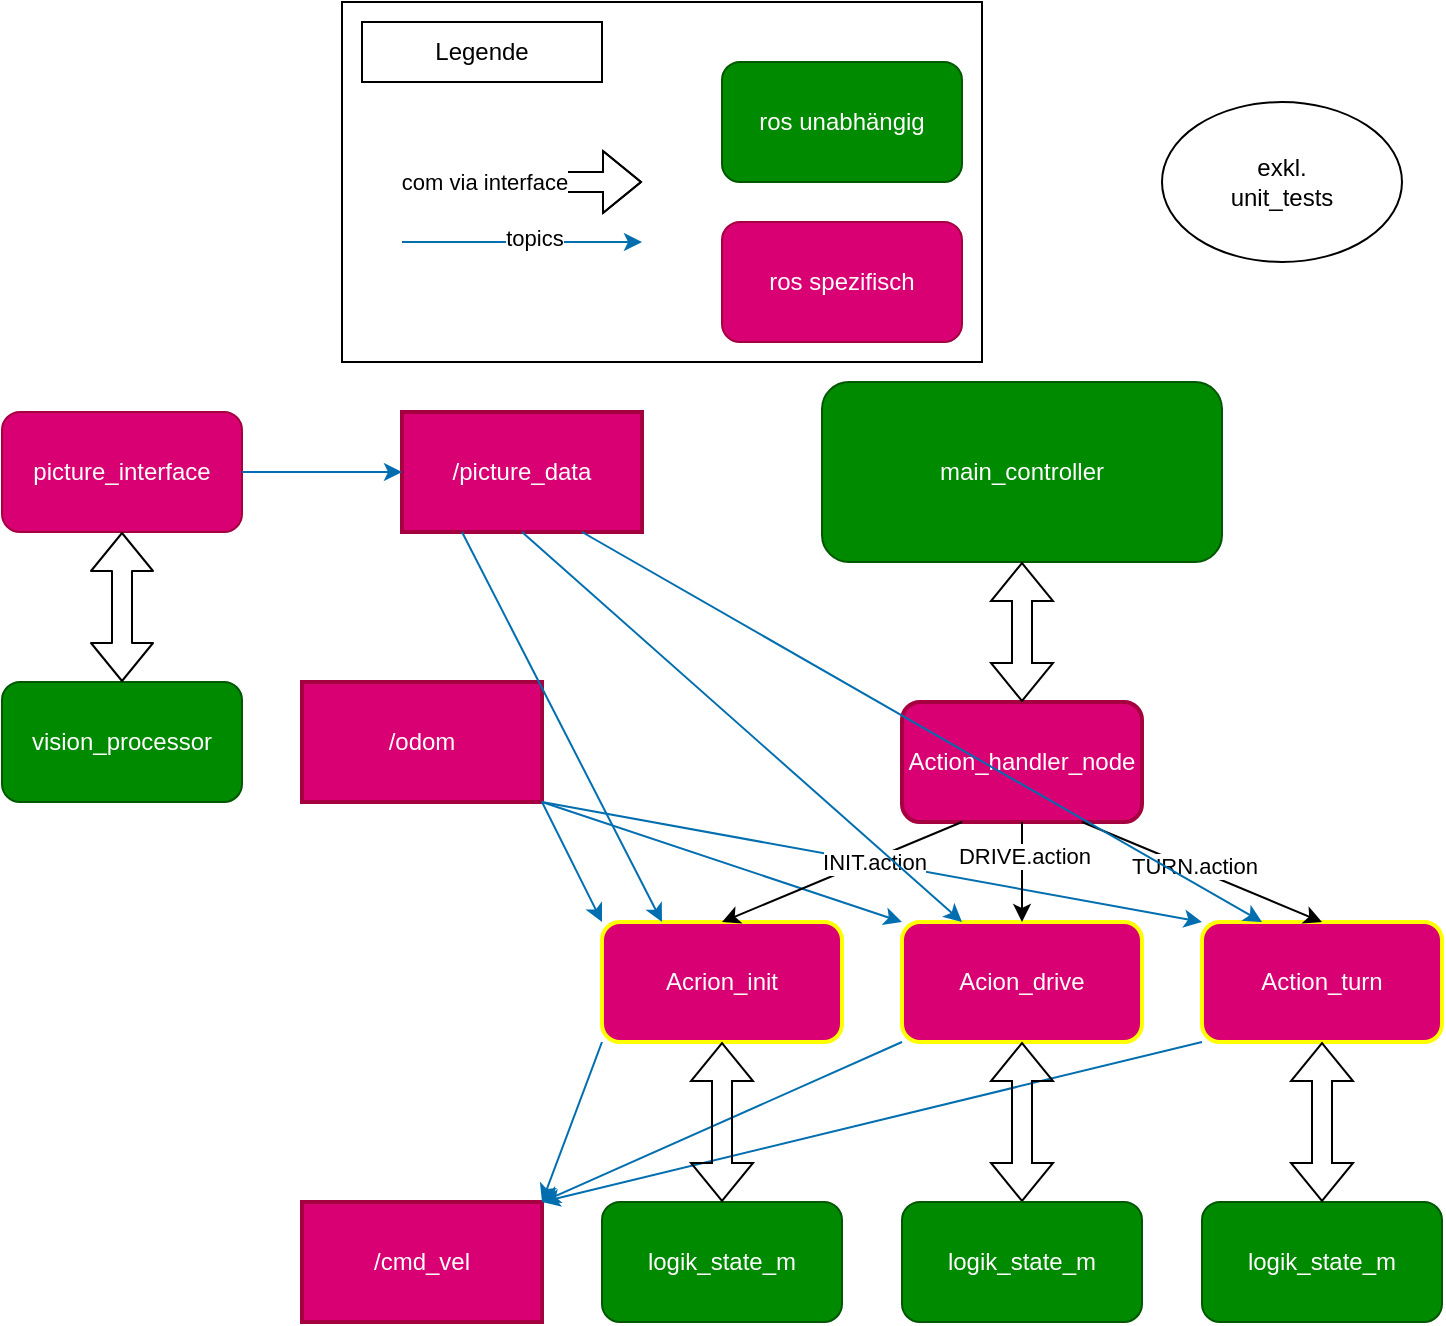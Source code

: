 <mxfile pages="2">
    <diagram name="Seite-1" id="KaFoANcTmPBPSSFuzQFE">
        <mxGraphModel dx="1086" dy="672" grid="1" gridSize="10" guides="1" tooltips="1" connect="1" arrows="1" fold="1" page="1" pageScale="1" pageWidth="827" pageHeight="1169" math="0" shadow="0">
            <root>
                <mxCell id="0"/>
                <mxCell id="1" parent="0"/>
                <mxCell id="_hdkilqvFQc3fWKhVySa-1" value="main_controller" style="rounded=1;whiteSpace=wrap;html=1;fillColor=#008a00;fontColor=#ffffff;strokeColor=#005700;" parent="1" vertex="1">
                    <mxGeometry x="480" y="290" width="200" height="90" as="geometry"/>
                </mxCell>
                <mxCell id="_hdkilqvFQc3fWKhVySa-2" value="picture_interface" style="rounded=1;whiteSpace=wrap;html=1;fillColor=#d80073;fontColor=#ffffff;strokeColor=#A50040;" parent="1" vertex="1">
                    <mxGeometry x="70" y="305" width="120" height="60" as="geometry"/>
                </mxCell>
                <mxCell id="2Nol_eHgDA5r__7TuG9x-1" value="Acion_drive" style="rounded=1;whiteSpace=wrap;html=1;fillColor=#d80073;fontColor=#ffffff;strokeColor=#FFFF00;strokeWidth=2;" parent="1" vertex="1">
                    <mxGeometry x="520" y="560" width="120" height="60" as="geometry"/>
                </mxCell>
                <mxCell id="2Nol_eHgDA5r__7TuG9x-2" value="Acrion_init" style="rounded=1;whiteSpace=wrap;html=1;fillColor=#d80073;fontColor=#ffffff;strokeColor=#FFFF00;strokeWidth=2;" parent="1" vertex="1">
                    <mxGeometry x="370" y="560" width="120" height="60" as="geometry"/>
                </mxCell>
                <mxCell id="2Nol_eHgDA5r__7TuG9x-3" value="Action_turn" style="rounded=1;whiteSpace=wrap;html=1;fillColor=#d80073;fontColor=#ffffff;strokeColor=#FFFF00;strokeWidth=2;" parent="1" vertex="1">
                    <mxGeometry x="670" y="560" width="120" height="60" as="geometry"/>
                </mxCell>
                <mxCell id="2Nol_eHgDA5r__7TuG9x-4" value="/cmd_vel" style="rounded=0;whiteSpace=wrap;html=1;fillColor=#d80073;fontColor=#ffffff;strokeColor=light-dark(#A50040, #00eeff);strokeWidth=2;" parent="1" vertex="1">
                    <mxGeometry x="220" y="700" width="120" height="60" as="geometry"/>
                </mxCell>
                <mxCell id="2Nol_eHgDA5r__7TuG9x-5" value="/odom" style="rounded=0;whiteSpace=wrap;html=1;fillColor=#d80073;fontColor=#ffffff;strokeColor=light-dark(#A50040, #00eeff);strokeWidth=2;" parent="1" vertex="1">
                    <mxGeometry x="220" y="440" width="120" height="60" as="geometry"/>
                </mxCell>
                <mxCell id="2Nol_eHgDA5r__7TuG9x-9" value="" style="endArrow=classic;html=1;rounded=0;entryX=1;entryY=0;entryDx=0;entryDy=0;exitX=0;exitY=1;exitDx=0;exitDy=0;fillColor=#1ba1e2;strokeColor=#006EAF;" parent="1" source="2Nol_eHgDA5r__7TuG9x-1" target="2Nol_eHgDA5r__7TuG9x-4" edge="1">
                    <mxGeometry width="50" height="50" relative="1" as="geometry">
                        <mxPoint x="370" y="620" as="sourcePoint"/>
                        <mxPoint x="420" y="570" as="targetPoint"/>
                    </mxGeometry>
                </mxCell>
                <mxCell id="2Nol_eHgDA5r__7TuG9x-10" value="" style="endArrow=classic;html=1;rounded=0;entryX=1;entryY=0;entryDx=0;entryDy=0;exitX=0;exitY=1;exitDx=0;exitDy=0;fillColor=#1ba1e2;strokeColor=#006EAF;" parent="1" source="2Nol_eHgDA5r__7TuG9x-2" target="2Nol_eHgDA5r__7TuG9x-4" edge="1">
                    <mxGeometry width="50" height="50" relative="1" as="geometry">
                        <mxPoint x="370" y="620" as="sourcePoint"/>
                        <mxPoint x="420" y="570" as="targetPoint"/>
                    </mxGeometry>
                </mxCell>
                <mxCell id="2Nol_eHgDA5r__7TuG9x-11" value="" style="endArrow=classic;html=1;rounded=0;entryX=1;entryY=0;entryDx=0;entryDy=0;exitX=0;exitY=1;exitDx=0;exitDy=0;fillColor=#1ba1e2;strokeColor=#006EAF;" parent="1" source="2Nol_eHgDA5r__7TuG9x-3" target="2Nol_eHgDA5r__7TuG9x-4" edge="1">
                    <mxGeometry width="50" height="50" relative="1" as="geometry">
                        <mxPoint x="370" y="620" as="sourcePoint"/>
                        <mxPoint x="420" y="570" as="targetPoint"/>
                    </mxGeometry>
                </mxCell>
                <mxCell id="2Nol_eHgDA5r__7TuG9x-12" value="" style="endArrow=classic;html=1;rounded=0;exitX=1;exitY=1;exitDx=0;exitDy=0;entryX=0;entryY=0;entryDx=0;entryDy=0;fillColor=#1ba1e2;strokeColor=#006EAF;" parent="1" source="2Nol_eHgDA5r__7TuG9x-5" target="2Nol_eHgDA5r__7TuG9x-1" edge="1">
                    <mxGeometry width="50" height="50" relative="1" as="geometry">
                        <mxPoint x="390" y="460" as="sourcePoint"/>
                        <mxPoint x="440" y="410" as="targetPoint"/>
                    </mxGeometry>
                </mxCell>
                <mxCell id="2Nol_eHgDA5r__7TuG9x-13" value="" style="endArrow=classic;html=1;rounded=0;exitX=1;exitY=1;exitDx=0;exitDy=0;entryX=0;entryY=0;entryDx=0;entryDy=0;fillColor=#1ba1e2;strokeColor=#006EAF;" parent="1" source="2Nol_eHgDA5r__7TuG9x-5" target="2Nol_eHgDA5r__7TuG9x-2" edge="1">
                    <mxGeometry width="50" height="50" relative="1" as="geometry">
                        <mxPoint x="390" y="460" as="sourcePoint"/>
                        <mxPoint x="440" y="410" as="targetPoint"/>
                    </mxGeometry>
                </mxCell>
                <mxCell id="2Nol_eHgDA5r__7TuG9x-14" value="" style="endArrow=classic;html=1;rounded=0;exitX=1;exitY=1;exitDx=0;exitDy=0;entryX=0;entryY=0;entryDx=0;entryDy=0;fillColor=#1ba1e2;strokeColor=#006EAF;" parent="1" source="2Nol_eHgDA5r__7TuG9x-5" target="2Nol_eHgDA5r__7TuG9x-3" edge="1">
                    <mxGeometry width="50" height="50" relative="1" as="geometry">
                        <mxPoint x="390" y="460" as="sourcePoint"/>
                        <mxPoint x="440" y="410" as="targetPoint"/>
                    </mxGeometry>
                </mxCell>
                <mxCell id="2Nol_eHgDA5r__7TuG9x-20" value="" style="shape=flexArrow;endArrow=classic;html=1;rounded=0;" parent="1" edge="1">
                    <mxGeometry width="50" height="50" relative="1" as="geometry">
                        <mxPoint x="280" y="190" as="sourcePoint"/>
                        <mxPoint x="390" y="190" as="targetPoint"/>
                        <Array as="points">
                            <mxPoint x="310" y="190"/>
                            <mxPoint x="340" y="190"/>
                        </Array>
                    </mxGeometry>
                </mxCell>
                <mxCell id="2Nol_eHgDA5r__7TuG9x-21" value="com via interface" style="edgeLabel;html=1;align=center;verticalAlign=middle;resizable=0;points=[];" parent="2Nol_eHgDA5r__7TuG9x-20" vertex="1" connectable="0">
                    <mxGeometry x="-0.436" relative="1" as="geometry">
                        <mxPoint as="offset"/>
                    </mxGeometry>
                </mxCell>
                <mxCell id="2Nol_eHgDA5r__7TuG9x-27" value="vision_processor" style="rounded=1;whiteSpace=wrap;html=1;fillColor=#008a00;fontColor=#ffffff;strokeColor=#005700;" parent="1" vertex="1">
                    <mxGeometry x="70" y="440" width="120" height="60" as="geometry"/>
                </mxCell>
                <mxCell id="2Nol_eHgDA5r__7TuG9x-31" value="" style="shape=flexArrow;endArrow=classic;startArrow=classic;html=1;rounded=0;entryX=0.5;entryY=1;entryDx=0;entryDy=0;exitX=0.5;exitY=0;exitDx=0;exitDy=0;" parent="1" source="2Nol_eHgDA5r__7TuG9x-32" target="2Nol_eHgDA5r__7TuG9x-1" edge="1">
                    <mxGeometry width="100" height="100" relative="1" as="geometry">
                        <mxPoint x="540" y="710" as="sourcePoint"/>
                        <mxPoint x="650" y="380" as="targetPoint"/>
                    </mxGeometry>
                </mxCell>
                <mxCell id="2Nol_eHgDA5r__7TuG9x-33" value="" style="shape=flexArrow;endArrow=classic;startArrow=classic;html=1;rounded=0;entryX=0.5;entryY=1;entryDx=0;entryDy=0;" parent="1" target="2Nol_eHgDA5r__7TuG9x-32" edge="1">
                    <mxGeometry width="100" height="100" relative="1" as="geometry">
                        <mxPoint x="540" y="710" as="sourcePoint"/>
                        <mxPoint x="580" y="620" as="targetPoint"/>
                    </mxGeometry>
                </mxCell>
                <mxCell id="2Nol_eHgDA5r__7TuG9x-32" value="logik_state_m" style="rounded=1;whiteSpace=wrap;html=1;fillColor=#008a00;fontColor=#ffffff;strokeColor=#005700;" parent="1" vertex="1">
                    <mxGeometry x="520" y="700" width="120" height="60" as="geometry"/>
                </mxCell>
                <mxCell id="2Nol_eHgDA5r__7TuG9x-36" value="logik_state_m" style="rounded=1;whiteSpace=wrap;html=1;fillColor=#008a00;fontColor=#ffffff;strokeColor=#005700;" parent="1" vertex="1">
                    <mxGeometry x="370" y="700" width="120" height="60" as="geometry"/>
                </mxCell>
                <mxCell id="2Nol_eHgDA5r__7TuG9x-37" value="logik_state_m" style="rounded=1;whiteSpace=wrap;html=1;fillColor=#008a00;fontColor=#ffffff;strokeColor=#005700;" parent="1" vertex="1">
                    <mxGeometry x="670" y="700" width="120" height="60" as="geometry"/>
                </mxCell>
                <mxCell id="2Nol_eHgDA5r__7TuG9x-38" value="" style="shape=flexArrow;endArrow=classic;startArrow=classic;html=1;rounded=0;entryX=0.5;entryY=1;entryDx=0;entryDy=0;exitX=0.5;exitY=0;exitDx=0;exitDy=0;" parent="1" source="2Nol_eHgDA5r__7TuG9x-36" target="2Nol_eHgDA5r__7TuG9x-2" edge="1">
                    <mxGeometry width="100" height="100" relative="1" as="geometry">
                        <mxPoint x="360" y="730" as="sourcePoint"/>
                        <mxPoint x="400" y="640" as="targetPoint"/>
                    </mxGeometry>
                </mxCell>
                <mxCell id="2Nol_eHgDA5r__7TuG9x-40" value="" style="shape=flexArrow;endArrow=classic;startArrow=classic;html=1;rounded=0;entryX=0.5;entryY=1;entryDx=0;entryDy=0;exitX=0.5;exitY=0;exitDx=0;exitDy=0;" parent="1" source="2Nol_eHgDA5r__7TuG9x-37" target="2Nol_eHgDA5r__7TuG9x-3" edge="1">
                    <mxGeometry width="100" height="100" relative="1" as="geometry">
                        <mxPoint x="580" y="720" as="sourcePoint"/>
                        <mxPoint x="570" y="630" as="targetPoint"/>
                    </mxGeometry>
                </mxCell>
                <mxCell id="2Nol_eHgDA5r__7TuG9x-46" value="exkl.&lt;div&gt;unit_tests&lt;/div&gt;" style="ellipse;whiteSpace=wrap;html=1;" parent="1" vertex="1">
                    <mxGeometry x="650" y="150" width="120" height="80" as="geometry"/>
                </mxCell>
                <mxCell id="2Nol_eHgDA5r__7TuG9x-49" value="" style="endArrow=classic;html=1;rounded=0;fillColor=#1ba1e2;strokeColor=#006EAF;" parent="1" edge="1">
                    <mxGeometry width="50" height="50" relative="1" as="geometry">
                        <mxPoint x="270" y="220" as="sourcePoint"/>
                        <mxPoint x="390" y="220" as="targetPoint"/>
                    </mxGeometry>
                </mxCell>
                <mxCell id="2Nol_eHgDA5r__7TuG9x-50" value="topics" style="edgeLabel;html=1;align=center;verticalAlign=middle;resizable=0;points=[];" parent="2Nol_eHgDA5r__7TuG9x-49" vertex="1" connectable="0">
                    <mxGeometry x="0.1" y="2" relative="1" as="geometry">
                        <mxPoint as="offset"/>
                    </mxGeometry>
                </mxCell>
                <mxCell id="2Nol_eHgDA5r__7TuG9x-51" value="ros spezifisch" style="rounded=1;whiteSpace=wrap;html=1;fillColor=#d80073;fontColor=#ffffff;strokeColor=#A50040;" parent="1" vertex="1">
                    <mxGeometry x="430" y="210" width="120" height="60" as="geometry"/>
                </mxCell>
                <mxCell id="2Nol_eHgDA5r__7TuG9x-52" value="ros unabhängig" style="rounded=1;whiteSpace=wrap;html=1;fillColor=#008a00;fontColor=#ffffff;strokeColor=#005700;" parent="1" vertex="1">
                    <mxGeometry x="430" y="130" width="120" height="60" as="geometry"/>
                </mxCell>
                <mxCell id="41G2O9qYlRNZdGG1EV6q-1" value="Action_handler_node" style="rounded=1;whiteSpace=wrap;html=1;fillColor=#d80073;fontColor=#ffffff;strokeColor=light-dark(#A50040, #1300a3);strokeWidth=2;" parent="1" vertex="1">
                    <mxGeometry x="520" y="450" width="120" height="60" as="geometry"/>
                </mxCell>
                <mxCell id="41G2O9qYlRNZdGG1EV6q-2" value="" style="endArrow=classic;html=1;rounded=0;entryX=0.5;entryY=0;entryDx=0;entryDy=0;exitX=0.25;exitY=1;exitDx=0;exitDy=0;" parent="1" source="41G2O9qYlRNZdGG1EV6q-1" target="2Nol_eHgDA5r__7TuG9x-2" edge="1">
                    <mxGeometry width="50" height="50" relative="1" as="geometry">
                        <mxPoint x="440" y="430" as="sourcePoint"/>
                        <mxPoint x="550" y="500" as="targetPoint"/>
                    </mxGeometry>
                </mxCell>
                <mxCell id="41G2O9qYlRNZdGG1EV6q-5" value="INIT.action" style="edgeLabel;html=1;align=center;verticalAlign=middle;resizable=0;points=[];" parent="41G2O9qYlRNZdGG1EV6q-2" vertex="1" connectable="0">
                    <mxGeometry x="-0.263" y="1" relative="1" as="geometry">
                        <mxPoint as="offset"/>
                    </mxGeometry>
                </mxCell>
                <mxCell id="41G2O9qYlRNZdGG1EV6q-3" value="" style="endArrow=classic;html=1;rounded=0;exitX=0.5;exitY=1;exitDx=0;exitDy=0;entryX=0.5;entryY=0;entryDx=0;entryDy=0;" parent="1" source="41G2O9qYlRNZdGG1EV6q-1" target="2Nol_eHgDA5r__7TuG9x-1" edge="1">
                    <mxGeometry width="50" height="50" relative="1" as="geometry">
                        <mxPoint x="500" y="550" as="sourcePoint"/>
                        <mxPoint x="550" y="500" as="targetPoint"/>
                    </mxGeometry>
                </mxCell>
                <mxCell id="41G2O9qYlRNZdGG1EV6q-6" value="DRIVE.action" style="edgeLabel;html=1;align=center;verticalAlign=middle;resizable=0;points=[];" parent="41G2O9qYlRNZdGG1EV6q-3" vertex="1" connectable="0">
                    <mxGeometry x="-0.32" y="1" relative="1" as="geometry">
                        <mxPoint as="offset"/>
                    </mxGeometry>
                </mxCell>
                <mxCell id="41G2O9qYlRNZdGG1EV6q-4" value="" style="endArrow=classic;html=1;rounded=0;exitX=0.75;exitY=1;exitDx=0;exitDy=0;entryX=0.5;entryY=0;entryDx=0;entryDy=0;" parent="1" source="41G2O9qYlRNZdGG1EV6q-1" target="2Nol_eHgDA5r__7TuG9x-3" edge="1">
                    <mxGeometry width="50" height="50" relative="1" as="geometry">
                        <mxPoint x="500" y="550" as="sourcePoint"/>
                        <mxPoint x="550" y="500" as="targetPoint"/>
                    </mxGeometry>
                </mxCell>
                <mxCell id="41G2O9qYlRNZdGG1EV6q-7" value="TURN.action" style="edgeLabel;html=1;align=center;verticalAlign=middle;resizable=0;points=[];" parent="41G2O9qYlRNZdGG1EV6q-4" vertex="1" connectable="0">
                    <mxGeometry x="-0.075" y="1" relative="1" as="geometry">
                        <mxPoint as="offset"/>
                    </mxGeometry>
                </mxCell>
                <mxCell id="41G2O9qYlRNZdGG1EV6q-8" value="" style="shape=flexArrow;endArrow=classic;startArrow=classic;html=1;rounded=0;entryX=0.5;entryY=1;entryDx=0;entryDy=0;exitX=0.5;exitY=0;exitDx=0;exitDy=0;" parent="1" source="41G2O9qYlRNZdGG1EV6q-1" target="_hdkilqvFQc3fWKhVySa-1" edge="1">
                    <mxGeometry width="100" height="100" relative="1" as="geometry">
                        <mxPoint x="470" y="570" as="sourcePoint"/>
                        <mxPoint x="570" y="470" as="targetPoint"/>
                    </mxGeometry>
                </mxCell>
                <mxCell id="41G2O9qYlRNZdGG1EV6q-14" value="" style="rounded=0;whiteSpace=wrap;html=1;fillColor=none;" parent="1" vertex="1">
                    <mxGeometry x="240" y="100" width="320" height="180" as="geometry"/>
                </mxCell>
                <mxCell id="41G2O9qYlRNZdGG1EV6q-15" value="Legende" style="rounded=0;whiteSpace=wrap;html=1;" parent="1" vertex="1">
                    <mxGeometry x="250" y="110" width="120" height="30" as="geometry"/>
                </mxCell>
                <mxCell id="4" value="" style="shape=flexArrow;endArrow=classic;startArrow=classic;html=1;entryX=0.5;entryY=1;entryDx=0;entryDy=0;exitX=0.5;exitY=0;exitDx=0;exitDy=0;" edge="1" parent="1" source="2Nol_eHgDA5r__7TuG9x-27" target="_hdkilqvFQc3fWKhVySa-2">
                    <mxGeometry width="100" height="100" relative="1" as="geometry">
                        <mxPoint x="360" y="470" as="sourcePoint"/>
                        <mxPoint x="460" y="370" as="targetPoint"/>
                    </mxGeometry>
                </mxCell>
                <mxCell id="6" value="/picture_data" style="rounded=0;whiteSpace=wrap;html=1;fillColor=#d80073;fontColor=#ffffff;strokeColor=light-dark(#A50040, #00eeff);strokeWidth=2;" vertex="1" parent="1">
                    <mxGeometry x="270" y="305" width="120" height="60" as="geometry"/>
                </mxCell>
                <mxCell id="7" value="" style="endArrow=classic;html=1;rounded=0;exitX=1;exitY=0.5;exitDx=0;exitDy=0;entryX=0;entryY=0.5;entryDx=0;entryDy=0;fillColor=#1ba1e2;strokeColor=#006EAF;" edge="1" parent="1" source="_hdkilqvFQc3fWKhVySa-2" target="6">
                    <mxGeometry width="50" height="50" relative="1" as="geometry">
                        <mxPoint x="350" y="510" as="sourcePoint"/>
                        <mxPoint x="530" y="570" as="targetPoint"/>
                    </mxGeometry>
                </mxCell>
                <mxCell id="8" value="" style="endArrow=classic;html=1;rounded=0;exitX=0.25;exitY=1;exitDx=0;exitDy=0;fillColor=#1ba1e2;strokeColor=#006EAF;entryX=0.25;entryY=0;entryDx=0;entryDy=0;" edge="1" parent="1" source="6" target="2Nol_eHgDA5r__7TuG9x-2">
                    <mxGeometry width="50" height="50" relative="1" as="geometry">
                        <mxPoint x="200" y="345" as="sourcePoint"/>
                        <mxPoint x="430" y="560" as="targetPoint"/>
                    </mxGeometry>
                </mxCell>
                <mxCell id="9" value="" style="endArrow=classic;html=1;rounded=0;exitX=0.5;exitY=1;exitDx=0;exitDy=0;fillColor=#1ba1e2;strokeColor=#006EAF;entryX=0.25;entryY=0;entryDx=0;entryDy=0;" edge="1" parent="1" source="6" target="2Nol_eHgDA5r__7TuG9x-1">
                    <mxGeometry width="50" height="50" relative="1" as="geometry">
                        <mxPoint x="310" y="375" as="sourcePoint"/>
                        <mxPoint x="440" y="570" as="targetPoint"/>
                    </mxGeometry>
                </mxCell>
                <mxCell id="10" value="" style="endArrow=classic;html=1;rounded=0;exitX=0.75;exitY=1;exitDx=0;exitDy=0;fillColor=#1ba1e2;strokeColor=#006EAF;entryX=0.25;entryY=0;entryDx=0;entryDy=0;" edge="1" parent="1" source="6" target="2Nol_eHgDA5r__7TuG9x-3">
                    <mxGeometry width="50" height="50" relative="1" as="geometry">
                        <mxPoint x="340" y="375" as="sourcePoint"/>
                        <mxPoint x="560" y="570" as="targetPoint"/>
                    </mxGeometry>
                </mxCell>
            </root>
        </mxGraphModel>
    </diagram>
    <diagram id="BansPSDXBwfkRKWzruai" name="Seite-2">
        <mxGraphModel grid="1" page="1" gridSize="10" guides="1" tooltips="1" connect="1" arrows="1" fold="1" pageScale="1" pageWidth="827" pageHeight="1169" math="0" shadow="0">
            <root>
                <mxCell id="0"/>
                <mxCell id="1" parent="0"/>
            </root>
        </mxGraphModel>
    </diagram>
</mxfile>